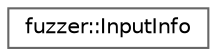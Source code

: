 digraph "Graphical Class Hierarchy"
{
 // LATEX_PDF_SIZE
  bgcolor="transparent";
  edge [fontname=Helvetica,fontsize=10,labelfontname=Helvetica,labelfontsize=10];
  node [fontname=Helvetica,fontsize=10,shape=box,height=0.2,width=0.4];
  rankdir="LR";
  Node0 [id="Node000000",label="fuzzer::InputInfo",height=0.2,width=0.4,color="grey40", fillcolor="white", style="filled",URL="$structfuzzer_1_1InputInfo.html",tooltip=" "];
}
